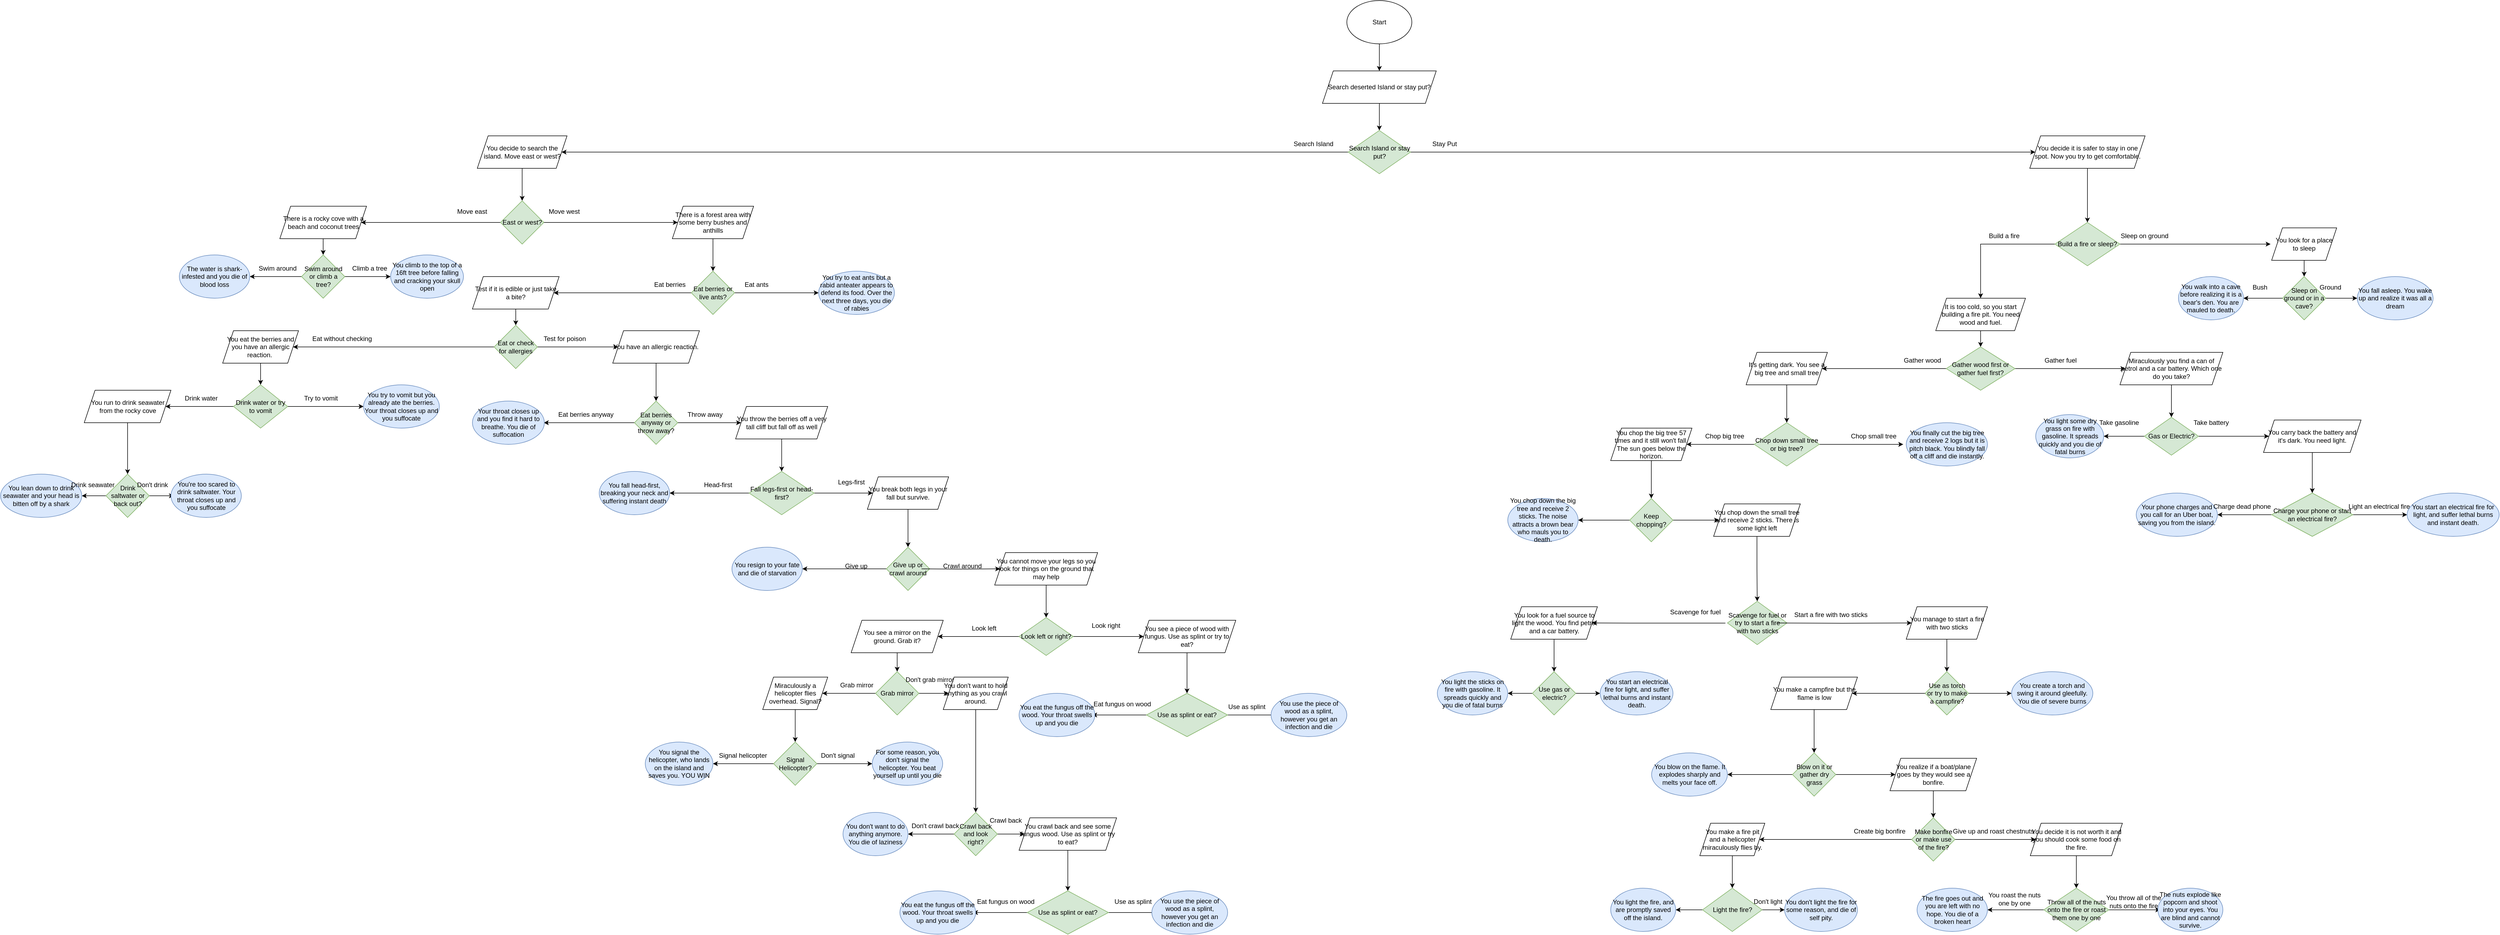 <mxfile version="21.1.8" type="device">
  <diagram id="XBptaHNUp6xFWXjbcIDQ" name="Page-1">
    <mxGraphModel dx="2596" dy="1598" grid="1" gridSize="10" guides="1" tooltips="1" connect="1" arrows="1" fold="1" page="1" pageScale="1" pageWidth="850" pageHeight="1100" math="0" shadow="0">
      <root>
        <mxCell id="0" />
        <mxCell id="1" parent="0" />
        <mxCell id="8jH8_pliTZvW4bIovDeC-4" value="" style="edgeStyle=orthogonalEdgeStyle;rounded=0;orthogonalLoop=1;jettySize=auto;html=1;" parent="1" source="QoruymZTno_trSx14cLo-2" target="QoruymZTno_trSx14cLo-5" edge="1">
          <mxGeometry relative="1" as="geometry" />
        </mxCell>
        <mxCell id="QoruymZTno_trSx14cLo-2" value="Start" style="ellipse;whiteSpace=wrap;html=1;" parent="1" vertex="1">
          <mxGeometry x="785" y="-1060" width="120" height="80" as="geometry" />
        </mxCell>
        <mxCell id="QoruymZTno_trSx14cLo-19" value="" style="edgeStyle=orthogonalEdgeStyle;rounded=0;orthogonalLoop=1;jettySize=auto;html=1;" parent="1" source="QoruymZTno_trSx14cLo-5" target="QoruymZTno_trSx14cLo-17" edge="1">
          <mxGeometry relative="1" as="geometry" />
        </mxCell>
        <mxCell id="QoruymZTno_trSx14cLo-5" value="Search deserted Island or stay put?" style="shape=parallelogram;perimeter=parallelogramPerimeter;whiteSpace=wrap;html=1;fixedSize=1;" parent="1" vertex="1">
          <mxGeometry x="740" y="-930" width="210" height="60" as="geometry" />
        </mxCell>
        <mxCell id="8jH8_pliTZvW4bIovDeC-8" value="" style="edgeStyle=orthogonalEdgeStyle;rounded=0;orthogonalLoop=1;jettySize=auto;html=1;" parent="1" source="QoruymZTno_trSx14cLo-6" target="8jH8_pliTZvW4bIovDeC-7" edge="1">
          <mxGeometry relative="1" as="geometry" />
        </mxCell>
        <mxCell id="QoruymZTno_trSx14cLo-6" value="You decide to search the island. Move east or west?" style="shape=parallelogram;perimeter=parallelogramPerimeter;whiteSpace=wrap;html=1;fixedSize=1;" parent="1" vertex="1">
          <mxGeometry x="-820" y="-810" width="165.62" height="60" as="geometry" />
        </mxCell>
        <mxCell id="8jH8_pliTZvW4bIovDeC-15" value="" style="edgeStyle=orthogonalEdgeStyle;rounded=0;orthogonalLoop=1;jettySize=auto;html=1;" parent="1" source="QoruymZTno_trSx14cLo-9" target="8jH8_pliTZvW4bIovDeC-13" edge="1">
          <mxGeometry relative="1" as="geometry" />
        </mxCell>
        <mxCell id="QoruymZTno_trSx14cLo-9" value="You decide it is safer to stay in one spot. Now you try to get comfortable." style="shape=parallelogram;perimeter=parallelogramPerimeter;whiteSpace=wrap;html=1;fixedSize=1;" parent="1" vertex="1">
          <mxGeometry x="2045.59" y="-810" width="212.81" height="60" as="geometry" />
        </mxCell>
        <mxCell id="8jH8_pliTZvW4bIovDeC-3" value="" style="edgeStyle=orthogonalEdgeStyle;rounded=0;orthogonalLoop=1;jettySize=auto;html=1;" parent="1" source="QoruymZTno_trSx14cLo-17" target="QoruymZTno_trSx14cLo-6" edge="1">
          <mxGeometry relative="1" as="geometry" />
        </mxCell>
        <mxCell id="8jH8_pliTZvW4bIovDeC-11" value="" style="edgeStyle=orthogonalEdgeStyle;rounded=0;orthogonalLoop=1;jettySize=auto;html=1;" parent="1" source="QoruymZTno_trSx14cLo-17" target="QoruymZTno_trSx14cLo-9" edge="1">
          <mxGeometry relative="1" as="geometry" />
        </mxCell>
        <mxCell id="QoruymZTno_trSx14cLo-17" value="Search Island or stay put?" style="rhombus;whiteSpace=wrap;html=1;fillColor=#d5e8d4;strokeColor=#82b366;" parent="1" vertex="1">
          <mxGeometry x="787.5" y="-820" width="115" height="80" as="geometry" />
        </mxCell>
        <mxCell id="8jH8_pliTZvW4bIovDeC-5" value="Search Island" style="text;html=1;align=center;verticalAlign=middle;resizable=0;points=[];autosize=1;strokeColor=none;fillColor=none;" parent="1" vertex="1">
          <mxGeometry x="673.24" y="-810" width="100" height="30" as="geometry" />
        </mxCell>
        <mxCell id="eR0dO_5wLCq7IYi2tpXj-3" value="" style="edgeStyle=orthogonalEdgeStyle;rounded=0;orthogonalLoop=1;jettySize=auto;html=1;" parent="1" source="8jH8_pliTZvW4bIovDeC-7" target="eR0dO_5wLCq7IYi2tpXj-2" edge="1">
          <mxGeometry relative="1" as="geometry" />
        </mxCell>
        <mxCell id="eR0dO_5wLCq7IYi2tpXj-5" value="" style="edgeStyle=orthogonalEdgeStyle;rounded=0;orthogonalLoop=1;jettySize=auto;html=1;" parent="1" source="8jH8_pliTZvW4bIovDeC-7" target="eR0dO_5wLCq7IYi2tpXj-4" edge="1">
          <mxGeometry relative="1" as="geometry" />
        </mxCell>
        <mxCell id="8jH8_pliTZvW4bIovDeC-7" value="East or west?" style="rhombus;whiteSpace=wrap;html=1;fillColor=#d5e8d4;strokeColor=#82b366;" parent="1" vertex="1">
          <mxGeometry x="-777.19" y="-690" width="80" height="80" as="geometry" />
        </mxCell>
        <mxCell id="8jH8_pliTZvW4bIovDeC-12" value="Stay Put" style="text;html=1;align=center;verticalAlign=middle;resizable=0;points=[];autosize=1;strokeColor=none;fillColor=none;" parent="1" vertex="1">
          <mxGeometry x="930" y="-810" width="70" height="30" as="geometry" />
        </mxCell>
        <mxCell id="8jH8_pliTZvW4bIovDeC-16" value="" style="edgeStyle=orthogonalEdgeStyle;rounded=0;orthogonalLoop=1;jettySize=auto;html=1;" parent="1" source="8jH8_pliTZvW4bIovDeC-13" edge="1">
          <mxGeometry relative="1" as="geometry">
            <mxPoint x="2490" y="-610" as="targetPoint" />
          </mxGeometry>
        </mxCell>
        <mxCell id="8jH8_pliTZvW4bIovDeC-25" value="" style="edgeStyle=orthogonalEdgeStyle;rounded=0;orthogonalLoop=1;jettySize=auto;html=1;" parent="1" source="8jH8_pliTZvW4bIovDeC-13" target="8jH8_pliTZvW4bIovDeC-24" edge="1">
          <mxGeometry relative="1" as="geometry" />
        </mxCell>
        <mxCell id="8jH8_pliTZvW4bIovDeC-13" value="Build a fire or sleep?" style="rhombus;whiteSpace=wrap;html=1;fillColor=#d5e8d4;strokeColor=#82b366;" parent="1" vertex="1">
          <mxGeometry x="2092" y="-650" width="120" height="80" as="geometry" />
        </mxCell>
        <mxCell id="8jH8_pliTZvW4bIovDeC-21" value="Sleep on&amp;nbsp;ground" style="text;html=1;align=center;verticalAlign=middle;resizable=0;points=[];autosize=1;strokeColor=none;fillColor=none;" parent="1" vertex="1">
          <mxGeometry x="2202" y="-640" width="110" height="30" as="geometry" />
        </mxCell>
        <mxCell id="8jH8_pliTZvW4bIovDeC-22" value="Build a fire" style="text;html=1;align=center;verticalAlign=middle;resizable=0;points=[];autosize=1;strokeColor=none;fillColor=none;" parent="1" vertex="1">
          <mxGeometry x="1957.62" y="-640" width="80" height="30" as="geometry" />
        </mxCell>
        <mxCell id="8jH8_pliTZvW4bIovDeC-39" value="" style="edgeStyle=orthogonalEdgeStyle;rounded=0;orthogonalLoop=1;jettySize=auto;html=1;" parent="1" source="8jH8_pliTZvW4bIovDeC-24" target="8jH8_pliTZvW4bIovDeC-38" edge="1">
          <mxGeometry relative="1" as="geometry" />
        </mxCell>
        <mxCell id="8jH8_pliTZvW4bIovDeC-24" value="It is too cold, so you start building a fire pit. You need wood and fuel." style="shape=parallelogram;perimeter=parallelogramPerimeter;whiteSpace=wrap;html=1;fixedSize=1;" parent="1" vertex="1">
          <mxGeometry x="1872" y="-510" width="165.62" height="60" as="geometry" />
        </mxCell>
        <mxCell id="8jH8_pliTZvW4bIovDeC-43" value="" style="edgeStyle=orthogonalEdgeStyle;rounded=0;orthogonalLoop=1;jettySize=auto;html=1;exitX=1;exitY=0.5;exitDx=0;exitDy=0;" parent="1" source="8jH8_pliTZvW4bIovDeC-37" target="8jH8_pliTZvW4bIovDeC-41" edge="1">
          <mxGeometry relative="1" as="geometry">
            <Array as="points">
              <mxPoint x="1597" y="-380" />
            </Array>
          </mxGeometry>
        </mxCell>
        <mxCell id="8jH8_pliTZvW4bIovDeC-37" value="It&#39;s getting dark. You see a big tree and small tree" style="shape=parallelogram;perimeter=parallelogramPerimeter;whiteSpace=wrap;html=1;fixedSize=1;" parent="1" vertex="1">
          <mxGeometry x="1522" y="-410" width="150" height="60" as="geometry" />
        </mxCell>
        <mxCell id="8jH8_pliTZvW4bIovDeC-40" value="" style="edgeStyle=orthogonalEdgeStyle;rounded=0;orthogonalLoop=1;jettySize=auto;html=1;" parent="1" source="8jH8_pliTZvW4bIovDeC-38" target="8jH8_pliTZvW4bIovDeC-37" edge="1">
          <mxGeometry relative="1" as="geometry" />
        </mxCell>
        <mxCell id="8jH8_pliTZvW4bIovDeC-59" value="" style="edgeStyle=orthogonalEdgeStyle;rounded=0;orthogonalLoop=1;jettySize=auto;html=1;" parent="1" source="8jH8_pliTZvW4bIovDeC-38" target="8jH8_pliTZvW4bIovDeC-58" edge="1">
          <mxGeometry relative="1" as="geometry" />
        </mxCell>
        <mxCell id="8jH8_pliTZvW4bIovDeC-38" value="Gather wood first or gather fuel first?" style="rhombus;whiteSpace=wrap;html=1;fillColor=#d5e8d4;strokeColor=#82b366;" parent="1" vertex="1">
          <mxGeometry x="1891.31" y="-420" width="127" height="80" as="geometry" />
        </mxCell>
        <mxCell id="8jH8_pliTZvW4bIovDeC-46" value="" style="edgeStyle=orthogonalEdgeStyle;rounded=0;orthogonalLoop=1;jettySize=auto;html=1;" parent="1" source="8jH8_pliTZvW4bIovDeC-41" edge="1">
          <mxGeometry relative="1" as="geometry">
            <mxPoint x="1812" y="-240" as="targetPoint" />
          </mxGeometry>
        </mxCell>
        <mxCell id="8jH8_pliTZvW4bIovDeC-47" value="" style="edgeStyle=orthogonalEdgeStyle;rounded=0;orthogonalLoop=1;jettySize=auto;html=1;" parent="1" source="8jH8_pliTZvW4bIovDeC-41" target="8jH8_pliTZvW4bIovDeC-45" edge="1">
          <mxGeometry relative="1" as="geometry" />
        </mxCell>
        <mxCell id="8jH8_pliTZvW4bIovDeC-41" value="Chop down small tree or big tree?" style="rhombus;whiteSpace=wrap;html=1;fillColor=#d5e8d4;strokeColor=#82b366;" parent="1" vertex="1">
          <mxGeometry x="1537" y="-280" width="120" height="80" as="geometry" />
        </mxCell>
        <mxCell id="8jH8_pliTZvW4bIovDeC-55" value="" style="edgeStyle=orthogonalEdgeStyle;rounded=0;orthogonalLoop=1;jettySize=auto;html=1;" parent="1" source="8jH8_pliTZvW4bIovDeC-45" target="8jH8_pliTZvW4bIovDeC-51" edge="1">
          <mxGeometry relative="1" as="geometry" />
        </mxCell>
        <mxCell id="8jH8_pliTZvW4bIovDeC-45" value="You chop the big tree 57 times and it still won&#39;t fall. The sun goes below the horizon." style="shape=parallelogram;perimeter=parallelogramPerimeter;whiteSpace=wrap;html=1;fixedSize=1;" parent="1" vertex="1">
          <mxGeometry x="1272" y="-270" width="150" height="60" as="geometry" />
        </mxCell>
        <mxCell id="8jH8_pliTZvW4bIovDeC-48" value="Gather wood" style="text;html=1;align=center;verticalAlign=middle;resizable=0;points=[];autosize=1;strokeColor=none;fillColor=none;" parent="1" vertex="1">
          <mxGeometry x="1802" y="-410" width="90" height="30" as="geometry" />
        </mxCell>
        <mxCell id="8jH8_pliTZvW4bIovDeC-49" value="Chop big tree" style="text;html=1;align=center;verticalAlign=middle;resizable=0;points=[];autosize=1;strokeColor=none;fillColor=none;" parent="1" vertex="1">
          <mxGeometry x="1432" y="-270" width="100" height="30" as="geometry" />
        </mxCell>
        <mxCell id="8jH8_pliTZvW4bIovDeC-50" value="Chop small tree" style="text;html=1;align=center;verticalAlign=middle;resizable=0;points=[];autosize=1;strokeColor=none;fillColor=none;" parent="1" vertex="1">
          <mxGeometry x="1702" y="-270" width="110" height="30" as="geometry" />
        </mxCell>
        <mxCell id="8jH8_pliTZvW4bIovDeC-56" value="" style="edgeStyle=orthogonalEdgeStyle;rounded=0;orthogonalLoop=1;jettySize=auto;html=1;" parent="1" source="8jH8_pliTZvW4bIovDeC-51" edge="1">
          <mxGeometry relative="1" as="geometry">
            <mxPoint x="1212" y="-100" as="targetPoint" />
          </mxGeometry>
        </mxCell>
        <mxCell id="8jH8_pliTZvW4bIovDeC-57" value="" style="edgeStyle=orthogonalEdgeStyle;rounded=0;orthogonalLoop=1;jettySize=auto;html=1;" parent="1" source="8jH8_pliTZvW4bIovDeC-51" target="8jH8_pliTZvW4bIovDeC-52" edge="1">
          <mxGeometry relative="1" as="geometry" />
        </mxCell>
        <mxCell id="8jH8_pliTZvW4bIovDeC-51" value="Keep chopping?" style="rhombus;whiteSpace=wrap;html=1;fillColor=#d5e8d4;strokeColor=#82b366;" parent="1" vertex="1">
          <mxGeometry x="1307" y="-140" width="80" height="80" as="geometry" />
        </mxCell>
        <mxCell id="8jH8_pliTZvW4bIovDeC-74" value="" style="edgeStyle=orthogonalEdgeStyle;rounded=0;orthogonalLoop=1;jettySize=auto;html=1;" parent="1" source="8jH8_pliTZvW4bIovDeC-52" target="8jH8_pliTZvW4bIovDeC-73" edge="1">
          <mxGeometry relative="1" as="geometry" />
        </mxCell>
        <mxCell id="8jH8_pliTZvW4bIovDeC-52" value="You chop down the small tree and receive 2 sticks. There is some light left" style="shape=parallelogram;perimeter=parallelogramPerimeter;whiteSpace=wrap;html=1;fixedSize=1;" parent="1" vertex="1">
          <mxGeometry x="1462" y="-130" width="160" height="60" as="geometry" />
        </mxCell>
        <mxCell id="8jH8_pliTZvW4bIovDeC-64" value="" style="edgeStyle=orthogonalEdgeStyle;rounded=0;orthogonalLoop=1;jettySize=auto;html=1;" parent="1" source="8jH8_pliTZvW4bIovDeC-58" target="8jH8_pliTZvW4bIovDeC-60" edge="1">
          <mxGeometry relative="1" as="geometry" />
        </mxCell>
        <mxCell id="8jH8_pliTZvW4bIovDeC-58" value="Miraculously you find a can of petrol and a car battery. Which one do you take?" style="shape=parallelogram;perimeter=parallelogramPerimeter;whiteSpace=wrap;html=1;fixedSize=1;" parent="1" vertex="1">
          <mxGeometry x="2212" y="-410" width="190" height="60" as="geometry" />
        </mxCell>
        <mxCell id="8jH8_pliTZvW4bIovDeC-66" value="" style="edgeStyle=orthogonalEdgeStyle;rounded=0;orthogonalLoop=1;jettySize=auto;html=1;" parent="1" source="8jH8_pliTZvW4bIovDeC-60" target="8jH8_pliTZvW4bIovDeC-65" edge="1">
          <mxGeometry relative="1" as="geometry" />
        </mxCell>
        <mxCell id="zpK2-PGiD_Ye-ELu1hZJ-15" value="" style="edgeStyle=orthogonalEdgeStyle;rounded=0;orthogonalLoop=1;jettySize=auto;html=1;" parent="1" source="8jH8_pliTZvW4bIovDeC-60" target="zpK2-PGiD_Ye-ELu1hZJ-14" edge="1">
          <mxGeometry relative="1" as="geometry" />
        </mxCell>
        <mxCell id="8jH8_pliTZvW4bIovDeC-60" value="Gas or Electric?" style="rhombus;whiteSpace=wrap;html=1;fillColor=#d5e8d4;strokeColor=#82b366;" parent="1" vertex="1">
          <mxGeometry x="2257" y="-290" width="100" height="70" as="geometry" />
        </mxCell>
        <mxCell id="8jH8_pliTZvW4bIovDeC-61" value="Gather fuel" style="text;html=1;align=center;verticalAlign=middle;resizable=0;points=[];autosize=1;strokeColor=none;fillColor=none;" parent="1" vertex="1">
          <mxGeometry x="2062" y="-410" width="80" height="30" as="geometry" />
        </mxCell>
        <mxCell id="8jH8_pliTZvW4bIovDeC-70" value="" style="edgeStyle=orthogonalEdgeStyle;rounded=0;orthogonalLoop=1;jettySize=auto;html=1;" parent="1" source="8jH8_pliTZvW4bIovDeC-65" target="8jH8_pliTZvW4bIovDeC-67" edge="1">
          <mxGeometry relative="1" as="geometry" />
        </mxCell>
        <mxCell id="8jH8_pliTZvW4bIovDeC-65" value="You carry back the battery and it&#39;s dark. You need light." style="shape=parallelogram;perimeter=parallelogramPerimeter;whiteSpace=wrap;html=1;fixedSize=1;" parent="1" vertex="1">
          <mxGeometry x="2477" y="-285" width="180" height="60" as="geometry" />
        </mxCell>
        <mxCell id="eR0dO_5wLCq7IYi2tpXj-52" value="" style="edgeStyle=orthogonalEdgeStyle;rounded=0;orthogonalLoop=1;jettySize=auto;html=1;" parent="1" source="8jH8_pliTZvW4bIovDeC-67" target="eR0dO_5wLCq7IYi2tpXj-51" edge="1">
          <mxGeometry relative="1" as="geometry" />
        </mxCell>
        <mxCell id="eR0dO_5wLCq7IYi2tpXj-53" value="" style="edgeStyle=orthogonalEdgeStyle;rounded=0;orthogonalLoop=1;jettySize=auto;html=1;" parent="1" source="8jH8_pliTZvW4bIovDeC-67" target="eR0dO_5wLCq7IYi2tpXj-50" edge="1">
          <mxGeometry relative="1" as="geometry" />
        </mxCell>
        <mxCell id="8jH8_pliTZvW4bIovDeC-67" value="Charge your phone or start an electrical fire?" style="rhombus;whiteSpace=wrap;html=1;fillColor=#d5e8d4;strokeColor=#82b366;" parent="1" vertex="1">
          <mxGeometry x="2492" y="-150" width="150" height="80" as="geometry" />
        </mxCell>
        <mxCell id="8jH8_pliTZvW4bIovDeC-73" value="Scavenge for fuel or try to start a fire with two sticks" style="rhombus;whiteSpace=wrap;html=1;fillColor=#d5e8d4;strokeColor=#82b366;" parent="1" vertex="1">
          <mxGeometry x="1487.5" y="50" width="110" height="80" as="geometry" />
        </mxCell>
        <mxCell id="zpK2-PGiD_Ye-ELu1hZJ-11" value="" style="edgeStyle=orthogonalEdgeStyle;rounded=0;orthogonalLoop=1;jettySize=auto;html=1;" parent="1" source="eR0dO_5wLCq7IYi2tpXj-2" target="zpK2-PGiD_Ye-ELu1hZJ-8" edge="1">
          <mxGeometry relative="1" as="geometry" />
        </mxCell>
        <mxCell id="eR0dO_5wLCq7IYi2tpXj-2" value="There is a rocky cove with a beach and coconut trees" style="shape=parallelogram;perimeter=parallelogramPerimeter;whiteSpace=wrap;html=1;fixedSize=1;" parent="1" vertex="1">
          <mxGeometry x="-1184.5" y="-680" width="160" height="60" as="geometry" />
        </mxCell>
        <mxCell id="eR0dO_5wLCq7IYi2tpXj-8" value="" style="edgeStyle=orthogonalEdgeStyle;rounded=0;orthogonalLoop=1;jettySize=auto;html=1;" parent="1" source="eR0dO_5wLCq7IYi2tpXj-4" target="eR0dO_5wLCq7IYi2tpXj-6" edge="1">
          <mxGeometry relative="1" as="geometry" />
        </mxCell>
        <mxCell id="eR0dO_5wLCq7IYi2tpXj-4" value="There is a forest area with some berry bushes and anthills" style="shape=parallelogram;perimeter=parallelogramPerimeter;whiteSpace=wrap;html=1;fixedSize=1;" parent="1" vertex="1">
          <mxGeometry x="-460" y="-680" width="150" height="60" as="geometry" />
        </mxCell>
        <mxCell id="eR0dO_5wLCq7IYi2tpXj-14" value="" style="edgeStyle=orthogonalEdgeStyle;rounded=0;orthogonalLoop=1;jettySize=auto;html=1;" parent="1" source="eR0dO_5wLCq7IYi2tpXj-6" target="eR0dO_5wLCq7IYi2tpXj-11" edge="1">
          <mxGeometry relative="1" as="geometry" />
        </mxCell>
        <mxCell id="eR0dO_5wLCq7IYi2tpXj-23" value="" style="edgeStyle=orthogonalEdgeStyle;rounded=0;orthogonalLoop=1;jettySize=auto;html=1;" parent="1" source="eR0dO_5wLCq7IYi2tpXj-6" edge="1">
          <mxGeometry relative="1" as="geometry">
            <mxPoint x="-190" y="-520" as="targetPoint" />
          </mxGeometry>
        </mxCell>
        <mxCell id="eR0dO_5wLCq7IYi2tpXj-6" value="Eat berries or live ants?" style="rhombus;whiteSpace=wrap;html=1;fillColor=#d5e8d4;strokeColor=#82b366;" parent="1" vertex="1">
          <mxGeometry x="-425" y="-560" width="80" height="80" as="geometry" />
        </mxCell>
        <mxCell id="eR0dO_5wLCq7IYi2tpXj-17" value="" style="edgeStyle=orthogonalEdgeStyle;rounded=0;orthogonalLoop=1;jettySize=auto;html=1;" parent="1" source="eR0dO_5wLCq7IYi2tpXj-11" target="eR0dO_5wLCq7IYi2tpXj-15" edge="1">
          <mxGeometry relative="1" as="geometry" />
        </mxCell>
        <mxCell id="eR0dO_5wLCq7IYi2tpXj-11" value="Test if it is edible or just take a bite?" style="shape=parallelogram;perimeter=parallelogramPerimeter;whiteSpace=wrap;html=1;fixedSize=1;" parent="1" vertex="1">
          <mxGeometry x="-829" y="-550" width="160" height="60" as="geometry" />
        </mxCell>
        <mxCell id="eR0dO_5wLCq7IYi2tpXj-12" value="Move west" style="text;html=1;align=center;verticalAlign=middle;resizable=0;points=[];autosize=1;strokeColor=none;fillColor=none;" parent="1" vertex="1">
          <mxGeometry x="-700" y="-685" width="80" height="30" as="geometry" />
        </mxCell>
        <mxCell id="eR0dO_5wLCq7IYi2tpXj-13" value="Move east" style="text;html=1;align=center;verticalAlign=middle;resizable=0;points=[];autosize=1;strokeColor=none;fillColor=none;" parent="1" vertex="1">
          <mxGeometry x="-870" y="-685" width="80" height="30" as="geometry" />
        </mxCell>
        <mxCell id="eR0dO_5wLCq7IYi2tpXj-20" value="" style="edgeStyle=orthogonalEdgeStyle;rounded=0;orthogonalLoop=1;jettySize=auto;html=1;" parent="1" source="eR0dO_5wLCq7IYi2tpXj-15" target="eR0dO_5wLCq7IYi2tpXj-18" edge="1">
          <mxGeometry relative="1" as="geometry" />
        </mxCell>
        <mxCell id="eR0dO_5wLCq7IYi2tpXj-21" value="" style="edgeStyle=orthogonalEdgeStyle;rounded=0;orthogonalLoop=1;jettySize=auto;html=1;entryX=1;entryY=0.5;entryDx=0;entryDy=0;" parent="1" source="eR0dO_5wLCq7IYi2tpXj-15" target="7n9XsmgkcL3LPUVpxS1G-23" edge="1">
          <mxGeometry relative="1" as="geometry">
            <mxPoint x="-909.0" y="-420" as="targetPoint" />
          </mxGeometry>
        </mxCell>
        <mxCell id="eR0dO_5wLCq7IYi2tpXj-15" value="Eat or check for allergies" style="rhombus;whiteSpace=wrap;html=1;fillColor=#d5e8d4;strokeColor=#82b366;" parent="1" vertex="1">
          <mxGeometry x="-789" y="-460" width="80" height="80" as="geometry" />
        </mxCell>
        <mxCell id="7n9XsmgkcL3LPUVpxS1G-103" value="" style="edgeStyle=orthogonalEdgeStyle;rounded=0;orthogonalLoop=1;jettySize=auto;html=1;" parent="1" source="eR0dO_5wLCq7IYi2tpXj-18" target="eR0dO_5wLCq7IYi2tpXj-45" edge="1">
          <mxGeometry relative="1" as="geometry" />
        </mxCell>
        <mxCell id="eR0dO_5wLCq7IYi2tpXj-18" value="You have an allergic reaction." style="shape=parallelogram;perimeter=parallelogramPerimeter;whiteSpace=wrap;html=1;fixedSize=1;" parent="1" vertex="1">
          <mxGeometry x="-570" y="-450" width="160" height="60" as="geometry" />
        </mxCell>
        <mxCell id="eR0dO_5wLCq7IYi2tpXj-26" value="Eat ants" style="text;html=1;align=center;verticalAlign=middle;resizable=0;points=[];autosize=1;strokeColor=none;fillColor=none;" parent="1" vertex="1">
          <mxGeometry x="-340" y="-550" width="70" height="30" as="geometry" />
        </mxCell>
        <mxCell id="eR0dO_5wLCq7IYi2tpXj-27" value="Eat berries" style="text;html=1;align=center;verticalAlign=middle;resizable=0;points=[];autosize=1;strokeColor=none;fillColor=none;" parent="1" vertex="1">
          <mxGeometry x="-505" y="-550" width="80" height="30" as="geometry" />
        </mxCell>
        <mxCell id="eR0dO_5wLCq7IYi2tpXj-28" value="Test for poison" style="text;html=1;align=center;verticalAlign=middle;resizable=0;points=[];autosize=1;strokeColor=none;fillColor=none;" parent="1" vertex="1">
          <mxGeometry x="-709" y="-450" width="100" height="30" as="geometry" />
        </mxCell>
        <mxCell id="eR0dO_5wLCq7IYi2tpXj-29" value="Eat without checking" style="text;html=1;align=center;verticalAlign=middle;resizable=0;points=[];autosize=1;strokeColor=none;fillColor=none;" parent="1" vertex="1">
          <mxGeometry x="-1140" y="-450" width="140" height="30" as="geometry" />
        </mxCell>
        <mxCell id="eR0dO_5wLCq7IYi2tpXj-49" value="" style="edgeStyle=orthogonalEdgeStyle;rounded=0;orthogonalLoop=1;jettySize=auto;html=1;" parent="1" source="eR0dO_5wLCq7IYi2tpXj-45" edge="1">
          <mxGeometry relative="1" as="geometry">
            <mxPoint x="-697.19" y="-280" as="targetPoint" />
          </mxGeometry>
        </mxCell>
        <mxCell id="eR0dO_5wLCq7IYi2tpXj-54" value="" style="edgeStyle=orthogonalEdgeStyle;rounded=0;orthogonalLoop=1;jettySize=auto;html=1;" parent="1" source="eR0dO_5wLCq7IYi2tpXj-45" target="eR0dO_5wLCq7IYi2tpXj-47" edge="1">
          <mxGeometry relative="1" as="geometry" />
        </mxCell>
        <mxCell id="eR0dO_5wLCq7IYi2tpXj-45" value="Eat berries anyway or throw away?" style="rhombus;whiteSpace=wrap;html=1;fillColor=#d5e8d4;strokeColor=#82b366;" parent="1" vertex="1">
          <mxGeometry x="-530" y="-320" width="80" height="80" as="geometry" />
        </mxCell>
        <mxCell id="7n9XsmgkcL3LPUVpxS1G-104" value="" style="edgeStyle=orthogonalEdgeStyle;rounded=0;orthogonalLoop=1;jettySize=auto;html=1;" parent="1" source="eR0dO_5wLCq7IYi2tpXj-47" target="eR0dO_5wLCq7IYi2tpXj-60" edge="1">
          <mxGeometry relative="1" as="geometry" />
        </mxCell>
        <mxCell id="eR0dO_5wLCq7IYi2tpXj-47" value="You throw the berries off a very tall cliff but fall off as well" style="shape=parallelogram;perimeter=parallelogramPerimeter;whiteSpace=wrap;html=1;fixedSize=1;" parent="1" vertex="1">
          <mxGeometry x="-343.19" y="-310" width="170" height="60" as="geometry" />
        </mxCell>
        <mxCell id="eR0dO_5wLCq7IYi2tpXj-50" value="You start an electrical fire for light, and suffer lethal burns and instant death." style="ellipse;whiteSpace=wrap;html=1;fillColor=#dae8fc;strokeColor=#6c8ebf;" parent="1" vertex="1">
          <mxGeometry x="2742" y="-150" width="170" height="80" as="geometry" />
        </mxCell>
        <mxCell id="eR0dO_5wLCq7IYi2tpXj-51" value="Your phone charges and you call for an Uber boat, saving you from the island." style="ellipse;whiteSpace=wrap;html=1;fillColor=#dae8fc;strokeColor=#6c8ebf;" parent="1" vertex="1">
          <mxGeometry x="2242" y="-150" width="150" height="80" as="geometry" />
        </mxCell>
        <mxCell id="eR0dO_5wLCq7IYi2tpXj-76" value="" style="edgeStyle=orthogonalEdgeStyle;rounded=0;orthogonalLoop=1;jettySize=auto;html=1;" parent="1" source="eR0dO_5wLCq7IYi2tpXj-60" target="eR0dO_5wLCq7IYi2tpXj-75" edge="1">
          <mxGeometry relative="1" as="geometry" />
        </mxCell>
        <mxCell id="7n9XsmgkcL3LPUVpxS1G-106" value="" style="edgeStyle=orthogonalEdgeStyle;rounded=0;orthogonalLoop=1;jettySize=auto;html=1;" parent="1" source="eR0dO_5wLCq7IYi2tpXj-60" target="eR0dO_5wLCq7IYi2tpXj-66" edge="1">
          <mxGeometry relative="1" as="geometry" />
        </mxCell>
        <mxCell id="eR0dO_5wLCq7IYi2tpXj-60" value="Fall legs-first or head-first?" style="rhombus;whiteSpace=wrap;html=1;fillColor=#d5e8d4;strokeColor=#82b366;" parent="1" vertex="1">
          <mxGeometry x="-318.19" y="-190" width="120" height="80" as="geometry" />
        </mxCell>
        <mxCell id="7n9XsmgkcL3LPUVpxS1G-108" value="" style="edgeStyle=orthogonalEdgeStyle;rounded=0;orthogonalLoop=1;jettySize=auto;html=1;" parent="1" source="eR0dO_5wLCq7IYi2tpXj-66" target="7n9XsmgkcL3LPUVpxS1G-1" edge="1">
          <mxGeometry relative="1" as="geometry" />
        </mxCell>
        <mxCell id="eR0dO_5wLCq7IYi2tpXj-66" value="You break both legs in your fall but survive." style="shape=parallelogram;perimeter=parallelogramPerimeter;whiteSpace=wrap;html=1;fixedSize=1;" parent="1" vertex="1">
          <mxGeometry x="-100" y="-180" width="150" height="60" as="geometry" />
        </mxCell>
        <mxCell id="eR0dO_5wLCq7IYi2tpXj-68" value="Throw away" style="text;html=1;align=center;verticalAlign=middle;resizable=0;points=[];autosize=1;strokeColor=none;fillColor=none;" parent="1" vertex="1">
          <mxGeometry x="-445.0" y="-310" width="90" height="30" as="geometry" />
        </mxCell>
        <mxCell id="eR0dO_5wLCq7IYi2tpXj-73" value="Head-first" style="text;html=1;align=center;verticalAlign=middle;resizable=0;points=[];autosize=1;strokeColor=none;fillColor=none;" parent="1" vertex="1">
          <mxGeometry x="-416" y="-180" width="80" height="30" as="geometry" />
        </mxCell>
        <mxCell id="eR0dO_5wLCq7IYi2tpXj-75" value="You fall head-first, breaking your neck and suffering instant death" style="ellipse;whiteSpace=wrap;html=1;fillColor=#dae8fc;strokeColor=#6c8ebf;" parent="1" vertex="1">
          <mxGeometry x="-595" y="-190" width="130" height="80" as="geometry" />
        </mxCell>
        <mxCell id="7n9XsmgkcL3LPUVpxS1G-110" value="" style="edgeStyle=orthogonalEdgeStyle;rounded=0;orthogonalLoop=1;jettySize=auto;html=1;" parent="1" source="7n9XsmgkcL3LPUVpxS1G-1" edge="1">
          <mxGeometry relative="1" as="geometry">
            <mxPoint x="-220" y="-10" as="targetPoint" />
          </mxGeometry>
        </mxCell>
        <mxCell id="7n9XsmgkcL3LPUVpxS1G-1" value="Give up or crawl around" style="rhombus;whiteSpace=wrap;html=1;fillColor=#d5e8d4;strokeColor=#82b366;" parent="1" vertex="1">
          <mxGeometry x="-65" y="-50" width="80" height="80" as="geometry" />
        </mxCell>
        <mxCell id="7n9XsmgkcL3LPUVpxS1G-18" value="" style="edgeStyle=orthogonalEdgeStyle;rounded=0;orthogonalLoop=1;jettySize=auto;html=1;" parent="1" target="7n9XsmgkcL3LPUVpxS1G-36" edge="1">
          <mxGeometry relative="1" as="geometry">
            <mxPoint x="-5.116e-13" y="-10" as="sourcePoint" />
          </mxGeometry>
        </mxCell>
        <mxCell id="KOsrSoKm476WnTX5IUVm-13" value="" style="edgeStyle=orthogonalEdgeStyle;rounded=0;orthogonalLoop=1;jettySize=auto;html=1;" parent="1" source="7n9XsmgkcL3LPUVpxS1G-22" edge="1">
          <mxGeometry relative="1" as="geometry">
            <mxPoint x="-1030" y="-310" as="targetPoint" />
          </mxGeometry>
        </mxCell>
        <mxCell id="KOsrSoKm476WnTX5IUVm-14" value="" style="edgeStyle=orthogonalEdgeStyle;rounded=0;orthogonalLoop=1;jettySize=auto;html=1;" parent="1" source="7n9XsmgkcL3LPUVpxS1G-22" target="7n9XsmgkcL3LPUVpxS1G-33" edge="1">
          <mxGeometry relative="1" as="geometry" />
        </mxCell>
        <mxCell id="7n9XsmgkcL3LPUVpxS1G-22" value="Drink water or try to vomit" style="rhombus;whiteSpace=wrap;html=1;fillColor=#d5e8d4;strokeColor=#82b366;" parent="1" vertex="1">
          <mxGeometry x="-1270" y="-350" width="100" height="80" as="geometry" />
        </mxCell>
        <mxCell id="KOsrSoKm476WnTX5IUVm-12" value="" style="edgeStyle=orthogonalEdgeStyle;rounded=0;orthogonalLoop=1;jettySize=auto;html=1;" parent="1" source="7n9XsmgkcL3LPUVpxS1G-23" target="7n9XsmgkcL3LPUVpxS1G-22" edge="1">
          <mxGeometry relative="1" as="geometry" />
        </mxCell>
        <mxCell id="7n9XsmgkcL3LPUVpxS1G-23" value="You eat the berries and you have an allergic reaction.&amp;nbsp;" style="shape=parallelogram;perimeter=parallelogramPerimeter;whiteSpace=wrap;html=1;fixedSize=1;" parent="1" vertex="1">
          <mxGeometry x="-1290" y="-450" width="140" height="60" as="geometry" />
        </mxCell>
        <mxCell id="7n9XsmgkcL3LPUVpxS1G-26" value="Give up" style="text;html=1;align=center;verticalAlign=middle;resizable=0;points=[];autosize=1;strokeColor=none;fillColor=none;" parent="1" vertex="1">
          <mxGeometry x="-151" y="-30" width="60" height="30" as="geometry" />
        </mxCell>
        <mxCell id="zpK2-PGiD_Ye-ELu1hZJ-52" value="" style="edgeStyle=orthogonalEdgeStyle;rounded=0;orthogonalLoop=1;jettySize=auto;html=1;" parent="1" source="7n9XsmgkcL3LPUVpxS1G-31" edge="1">
          <mxGeometry relative="1" as="geometry">
            <mxPoint x="-1380" y="-145" as="targetPoint" />
          </mxGeometry>
        </mxCell>
        <mxCell id="zpK2-PGiD_Ye-ELu1hZJ-54" value="" style="edgeStyle=orthogonalEdgeStyle;rounded=0;orthogonalLoop=1;jettySize=auto;html=1;" parent="1" source="7n9XsmgkcL3LPUVpxS1G-31" edge="1">
          <mxGeometry relative="1" as="geometry">
            <mxPoint x="-1550.016" y="-144.952" as="targetPoint" />
          </mxGeometry>
        </mxCell>
        <mxCell id="7n9XsmgkcL3LPUVpxS1G-31" value="Drink saltwater or back out?" style="rhombus;whiteSpace=wrap;html=1;fillColor=#d5e8d4;strokeColor=#82b366;" parent="1" vertex="1">
          <mxGeometry x="-1505.5" y="-185" width="80" height="80" as="geometry" />
        </mxCell>
        <mxCell id="zpK2-PGiD_Ye-ELu1hZJ-58" value="" style="edgeStyle=orthogonalEdgeStyle;rounded=0;orthogonalLoop=1;jettySize=auto;html=1;" parent="1" source="7n9XsmgkcL3LPUVpxS1G-33" target="7n9XsmgkcL3LPUVpxS1G-31" edge="1">
          <mxGeometry relative="1" as="geometry" />
        </mxCell>
        <mxCell id="7n9XsmgkcL3LPUVpxS1G-33" value="You run to drink seawater from the rocky cove" style="shape=parallelogram;perimeter=parallelogramPerimeter;whiteSpace=wrap;html=1;fixedSize=1;" parent="1" vertex="1">
          <mxGeometry x="-1545.5" y="-340" width="160" height="60" as="geometry" />
        </mxCell>
        <mxCell id="7n9XsmgkcL3LPUVpxS1G-35" value="" style="edgeStyle=orthogonalEdgeStyle;rounded=0;orthogonalLoop=1;jettySize=auto;html=1;" parent="1" source="7n9XsmgkcL3LPUVpxS1G-36" target="7n9XsmgkcL3LPUVpxS1G-38" edge="1">
          <mxGeometry relative="1" as="geometry" />
        </mxCell>
        <mxCell id="7n9XsmgkcL3LPUVpxS1G-36" value="You cannot move your legs so you look for things on the ground that may help" style="shape=parallelogram;perimeter=parallelogramPerimeter;whiteSpace=wrap;html=1;fixedSize=1;" parent="1" vertex="1">
          <mxGeometry x="135" y="-40" width="190" height="60" as="geometry" />
        </mxCell>
        <mxCell id="7n9XsmgkcL3LPUVpxS1G-37" value="" style="edgeStyle=orthogonalEdgeStyle;rounded=0;orthogonalLoop=1;jettySize=auto;html=1;" parent="1" source="7n9XsmgkcL3LPUVpxS1G-38" target="7n9XsmgkcL3LPUVpxS1G-41" edge="1">
          <mxGeometry relative="1" as="geometry" />
        </mxCell>
        <mxCell id="zpK2-PGiD_Ye-ELu1hZJ-20" value="" style="edgeStyle=orthogonalEdgeStyle;rounded=0;orthogonalLoop=1;jettySize=auto;html=1;" parent="1" source="7n9XsmgkcL3LPUVpxS1G-38" target="zpK2-PGiD_Ye-ELu1hZJ-19" edge="1">
          <mxGeometry relative="1" as="geometry" />
        </mxCell>
        <mxCell id="7n9XsmgkcL3LPUVpxS1G-38" value="Look left or right?" style="rhombus;whiteSpace=wrap;html=1;fillColor=#d5e8d4;strokeColor=#82b366;" parent="1" vertex="1">
          <mxGeometry x="180" y="80" width="100" height="70" as="geometry" />
        </mxCell>
        <mxCell id="7n9XsmgkcL3LPUVpxS1G-39" value="Crawl around" style="text;html=1;align=center;verticalAlign=middle;resizable=0;points=[];autosize=1;strokeColor=none;fillColor=none;" parent="1" vertex="1">
          <mxGeometry x="30" y="-30" width="90" height="30" as="geometry" />
        </mxCell>
        <mxCell id="7n9XsmgkcL3LPUVpxS1G-40" value="" style="edgeStyle=orthogonalEdgeStyle;rounded=0;orthogonalLoop=1;jettySize=auto;html=1;" parent="1" source="7n9XsmgkcL3LPUVpxS1G-41" target="7n9XsmgkcL3LPUVpxS1G-44" edge="1">
          <mxGeometry relative="1" as="geometry" />
        </mxCell>
        <mxCell id="7n9XsmgkcL3LPUVpxS1G-41" value="You see a piece of wood with fungus. Use as splint or try to eat?" style="shape=parallelogram;perimeter=parallelogramPerimeter;whiteSpace=wrap;html=1;fixedSize=1;" parent="1" vertex="1">
          <mxGeometry x="400" y="85" width="180" height="60" as="geometry" />
        </mxCell>
        <mxCell id="7n9XsmgkcL3LPUVpxS1G-42" value="" style="edgeStyle=orthogonalEdgeStyle;rounded=0;orthogonalLoop=1;jettySize=auto;html=1;" parent="1" source="7n9XsmgkcL3LPUVpxS1G-44" edge="1">
          <mxGeometry relative="1" as="geometry">
            <mxPoint x="315" y="260" as="targetPoint" />
          </mxGeometry>
        </mxCell>
        <mxCell id="7n9XsmgkcL3LPUVpxS1G-43" value="" style="edgeStyle=orthogonalEdgeStyle;rounded=0;orthogonalLoop=1;jettySize=auto;html=1;" parent="1" source="7n9XsmgkcL3LPUVpxS1G-44" edge="1">
          <mxGeometry relative="1" as="geometry">
            <mxPoint x="665" y="260" as="targetPoint" />
          </mxGeometry>
        </mxCell>
        <mxCell id="7n9XsmgkcL3LPUVpxS1G-44" value="Use as splint or eat?" style="rhombus;whiteSpace=wrap;html=1;fillColor=#d5e8d4;strokeColor=#82b366;" parent="1" vertex="1">
          <mxGeometry x="415" y="220" width="150" height="80" as="geometry" />
        </mxCell>
        <mxCell id="7n9XsmgkcL3LPUVpxS1G-49" value="" style="edgeStyle=orthogonalEdgeStyle;rounded=0;orthogonalLoop=1;jettySize=auto;html=1;exitX=0.969;exitY=1.176;exitDx=0;exitDy=0;exitPerimeter=0;" parent="1" source="7n9XsmgkcL3LPUVpxS1G-63" target="7n9XsmgkcL3LPUVpxS1G-53" edge="1">
          <mxGeometry relative="1" as="geometry">
            <mxPoint x="1500.31" y="90.0" as="sourcePoint" />
          </mxGeometry>
        </mxCell>
        <mxCell id="7n9XsmgkcL3LPUVpxS1G-50" value="" style="edgeStyle=orthogonalEdgeStyle;rounded=0;orthogonalLoop=1;jettySize=auto;html=1;" parent="1" target="7n9XsmgkcL3LPUVpxS1G-55" edge="1">
          <mxGeometry relative="1" as="geometry">
            <mxPoint x="1580.31" y="90.0" as="sourcePoint" />
          </mxGeometry>
        </mxCell>
        <mxCell id="7n9XsmgkcL3LPUVpxS1G-52" value="" style="edgeStyle=orthogonalEdgeStyle;rounded=0;orthogonalLoop=1;jettySize=auto;html=1;" parent="1" source="7n9XsmgkcL3LPUVpxS1G-53" target="7n9XsmgkcL3LPUVpxS1G-59" edge="1">
          <mxGeometry relative="1" as="geometry" />
        </mxCell>
        <mxCell id="7n9XsmgkcL3LPUVpxS1G-53" value="You look for a fuel source to light the wood. You find petrol and a car battery." style="shape=parallelogram;perimeter=parallelogramPerimeter;whiteSpace=wrap;html=1;fixedSize=1;" parent="1" vertex="1">
          <mxGeometry x="1087.5" y="60" width="160" height="60" as="geometry" />
        </mxCell>
        <mxCell id="7n9XsmgkcL3LPUVpxS1G-54" value="" style="edgeStyle=orthogonalEdgeStyle;rounded=0;orthogonalLoop=1;jettySize=auto;html=1;" parent="1" source="7n9XsmgkcL3LPUVpxS1G-55" target="7n9XsmgkcL3LPUVpxS1G-58" edge="1">
          <mxGeometry relative="1" as="geometry" />
        </mxCell>
        <mxCell id="7n9XsmgkcL3LPUVpxS1G-55" value="You manage to start a fire with two sticks" style="shape=parallelogram;perimeter=parallelogramPerimeter;whiteSpace=wrap;html=1;fixedSize=1;" parent="1" vertex="1">
          <mxGeometry x="1817.5" y="60" width="150" height="60" as="geometry" />
        </mxCell>
        <mxCell id="7n9XsmgkcL3LPUVpxS1G-56" value="" style="edgeStyle=orthogonalEdgeStyle;rounded=0;orthogonalLoop=1;jettySize=auto;html=1;" parent="1" source="7n9XsmgkcL3LPUVpxS1G-58" target="7n9XsmgkcL3LPUVpxS1G-61" edge="1">
          <mxGeometry relative="1" as="geometry" />
        </mxCell>
        <mxCell id="KOsrSoKm476WnTX5IUVm-16" value="" style="edgeStyle=orthogonalEdgeStyle;rounded=0;orthogonalLoop=1;jettySize=auto;html=1;" parent="1" source="7n9XsmgkcL3LPUVpxS1G-58" target="KOsrSoKm476WnTX5IUVm-15" edge="1">
          <mxGeometry relative="1" as="geometry" />
        </mxCell>
        <mxCell id="7n9XsmgkcL3LPUVpxS1G-58" value="Use as torch or try to make a campfire?" style="rhombus;whiteSpace=wrap;html=1;fillColor=#d5e8d4;strokeColor=#82b366;" parent="1" vertex="1">
          <mxGeometry x="1852.5" y="180" width="80" height="80" as="geometry" />
        </mxCell>
        <mxCell id="zpK2-PGiD_Ye-ELu1hZJ-2" value="" style="edgeStyle=orthogonalEdgeStyle;rounded=0;orthogonalLoop=1;jettySize=auto;html=1;" parent="1" source="7n9XsmgkcL3LPUVpxS1G-59" target="zpK2-PGiD_Ye-ELu1hZJ-1" edge="1">
          <mxGeometry relative="1" as="geometry" />
        </mxCell>
        <mxCell id="zpK2-PGiD_Ye-ELu1hZJ-4" value="" style="edgeStyle=orthogonalEdgeStyle;rounded=0;orthogonalLoop=1;jettySize=auto;html=1;" parent="1" source="7n9XsmgkcL3LPUVpxS1G-59" target="zpK2-PGiD_Ye-ELu1hZJ-3" edge="1">
          <mxGeometry relative="1" as="geometry" />
        </mxCell>
        <mxCell id="7n9XsmgkcL3LPUVpxS1G-59" value="Use gas or electric?" style="rhombus;whiteSpace=wrap;html=1;fillColor=#d5e8d4;strokeColor=#82b366;" parent="1" vertex="1">
          <mxGeometry x="1127.5" y="180" width="80" height="80" as="geometry" />
        </mxCell>
        <mxCell id="7n9XsmgkcL3LPUVpxS1G-60" value="" style="edgeStyle=orthogonalEdgeStyle;rounded=0;orthogonalLoop=1;jettySize=auto;html=1;" parent="1" source="7n9XsmgkcL3LPUVpxS1G-61" target="7n9XsmgkcL3LPUVpxS1G-66" edge="1">
          <mxGeometry relative="1" as="geometry" />
        </mxCell>
        <mxCell id="7n9XsmgkcL3LPUVpxS1G-61" value="You make a campfire but the flame is low" style="shape=parallelogram;perimeter=parallelogramPerimeter;whiteSpace=wrap;html=1;fixedSize=1;" parent="1" vertex="1">
          <mxGeometry x="1567.5" y="190" width="160" height="60" as="geometry" />
        </mxCell>
        <mxCell id="7n9XsmgkcL3LPUVpxS1G-62" value="Start a fire with two sticks" style="text;html=1;align=center;verticalAlign=middle;resizable=0;points=[];autosize=1;strokeColor=none;fillColor=none;" parent="1" vertex="1">
          <mxGeometry x="1597.5" y="60" width="160" height="30" as="geometry" />
        </mxCell>
        <mxCell id="7n9XsmgkcL3LPUVpxS1G-63" value="Scavenge for fuel" style="text;html=1;align=center;verticalAlign=middle;resizable=0;points=[];autosize=1;strokeColor=none;fillColor=none;" parent="1" vertex="1">
          <mxGeometry x="1367.5" y="55" width="120" height="30" as="geometry" />
        </mxCell>
        <mxCell id="7n9XsmgkcL3LPUVpxS1G-64" value="" style="edgeStyle=orthogonalEdgeStyle;rounded=0;orthogonalLoop=1;jettySize=auto;html=1;" parent="1" source="7n9XsmgkcL3LPUVpxS1G-66" target="7n9XsmgkcL3LPUVpxS1G-68" edge="1">
          <mxGeometry relative="1" as="geometry" />
        </mxCell>
        <mxCell id="7n9XsmgkcL3LPUVpxS1G-65" value="" style="edgeStyle=orthogonalEdgeStyle;rounded=0;orthogonalLoop=1;jettySize=auto;html=1;" parent="1" source="7n9XsmgkcL3LPUVpxS1G-66" edge="1">
          <mxGeometry relative="1" as="geometry">
            <mxPoint x="1487.5" y="370" as="targetPoint" />
          </mxGeometry>
        </mxCell>
        <mxCell id="7n9XsmgkcL3LPUVpxS1G-66" value="Blow on it or gather dry grass" style="rhombus;whiteSpace=wrap;html=1;fillColor=#d5e8d4;strokeColor=#82b366;" parent="1" vertex="1">
          <mxGeometry x="1607.5" y="330" width="80" height="80" as="geometry" />
        </mxCell>
        <mxCell id="7n9XsmgkcL3LPUVpxS1G-67" value="" style="edgeStyle=orthogonalEdgeStyle;rounded=0;orthogonalLoop=1;jettySize=auto;html=1;" parent="1" source="7n9XsmgkcL3LPUVpxS1G-68" target="7n9XsmgkcL3LPUVpxS1G-80" edge="1">
          <mxGeometry relative="1" as="geometry" />
        </mxCell>
        <mxCell id="7n9XsmgkcL3LPUVpxS1G-68" value="You realize if a boat/plane goes by they would see a bonfire." style="shape=parallelogram;perimeter=parallelogramPerimeter;whiteSpace=wrap;html=1;fixedSize=1;" parent="1" vertex="1">
          <mxGeometry x="1787.5" y="340" width="160" height="60" as="geometry" />
        </mxCell>
        <mxCell id="7n9XsmgkcL3LPUVpxS1G-78" value="" style="edgeStyle=orthogonalEdgeStyle;rounded=0;orthogonalLoop=1;jettySize=auto;html=1;" parent="1" source="7n9XsmgkcL3LPUVpxS1G-80" target="7n9XsmgkcL3LPUVpxS1G-84" edge="1">
          <mxGeometry relative="1" as="geometry" />
        </mxCell>
        <mxCell id="7n9XsmgkcL3LPUVpxS1G-79" value="" style="edgeStyle=orthogonalEdgeStyle;rounded=0;orthogonalLoop=1;jettySize=auto;html=1;" parent="1" source="7n9XsmgkcL3LPUVpxS1G-80" target="7n9XsmgkcL3LPUVpxS1G-82" edge="1">
          <mxGeometry relative="1" as="geometry" />
        </mxCell>
        <mxCell id="7n9XsmgkcL3LPUVpxS1G-80" value="Make bonfire or make use of the fire?" style="rhombus;whiteSpace=wrap;html=1;fillColor=#d5e8d4;strokeColor=#82b366;" parent="1" vertex="1">
          <mxGeometry x="1827.5" y="450" width="80" height="80" as="geometry" />
        </mxCell>
        <mxCell id="7n9XsmgkcL3LPUVpxS1G-81" value="" style="edgeStyle=orthogonalEdgeStyle;rounded=0;orthogonalLoop=1;jettySize=auto;html=1;" parent="1" source="7n9XsmgkcL3LPUVpxS1G-82" target="7n9XsmgkcL3LPUVpxS1G-87" edge="1">
          <mxGeometry relative="1" as="geometry" />
        </mxCell>
        <mxCell id="7n9XsmgkcL3LPUVpxS1G-82" value="You decide it is not worth it and you should cook some food on the fire." style="shape=parallelogram;perimeter=parallelogramPerimeter;whiteSpace=wrap;html=1;fixedSize=1;" parent="1" vertex="1">
          <mxGeometry x="2046.5" y="460" width="170" height="60" as="geometry" />
        </mxCell>
        <mxCell id="7n9XsmgkcL3LPUVpxS1G-83" value="" style="edgeStyle=orthogonalEdgeStyle;rounded=0;orthogonalLoop=1;jettySize=auto;html=1;" parent="1" source="7n9XsmgkcL3LPUVpxS1G-84" target="7n9XsmgkcL3LPUVpxS1G-88" edge="1">
          <mxGeometry relative="1" as="geometry" />
        </mxCell>
        <mxCell id="7n9XsmgkcL3LPUVpxS1G-84" value="You make a fire pit and a helicopter miraculously flies by." style="shape=parallelogram;perimeter=parallelogramPerimeter;whiteSpace=wrap;html=1;fixedSize=1;" parent="1" vertex="1">
          <mxGeometry x="1436.5" y="460" width="120" height="60" as="geometry" />
        </mxCell>
        <mxCell id="7n9XsmgkcL3LPUVpxS1G-85" value="" style="edgeStyle=orthogonalEdgeStyle;rounded=0;orthogonalLoop=1;jettySize=auto;html=1;" parent="1" source="7n9XsmgkcL3LPUVpxS1G-87" edge="1">
          <mxGeometry relative="1" as="geometry">
            <mxPoint x="2286.5" y="620" as="targetPoint" />
          </mxGeometry>
        </mxCell>
        <mxCell id="7n9XsmgkcL3LPUVpxS1G-86" value="" style="edgeStyle=orthogonalEdgeStyle;rounded=0;orthogonalLoop=1;jettySize=auto;html=1;" parent="1" source="7n9XsmgkcL3LPUVpxS1G-87" target="7n9XsmgkcL3LPUVpxS1G-95" edge="1">
          <mxGeometry relative="1" as="geometry" />
        </mxCell>
        <mxCell id="7n9XsmgkcL3LPUVpxS1G-87" value="Throw all of the nuts onto the fire or roast them one by one" style="rhombus;whiteSpace=wrap;html=1;fillColor=#d5e8d4;strokeColor=#82b366;" parent="1" vertex="1">
          <mxGeometry x="2071.5" y="580" width="120" height="80" as="geometry" />
        </mxCell>
        <mxCell id="KOsrSoKm476WnTX5IUVm-19" value="" style="edgeStyle=orthogonalEdgeStyle;rounded=0;orthogonalLoop=1;jettySize=auto;html=1;" parent="1" source="7n9XsmgkcL3LPUVpxS1G-88" target="KOsrSoKm476WnTX5IUVm-18" edge="1">
          <mxGeometry relative="1" as="geometry" />
        </mxCell>
        <mxCell id="KOsrSoKm476WnTX5IUVm-21" value="" style="edgeStyle=orthogonalEdgeStyle;rounded=0;orthogonalLoop=1;jettySize=auto;html=1;" parent="1" source="7n9XsmgkcL3LPUVpxS1G-88" target="KOsrSoKm476WnTX5IUVm-20" edge="1">
          <mxGeometry relative="1" as="geometry" />
        </mxCell>
        <mxCell id="7n9XsmgkcL3LPUVpxS1G-88" value="Light the fire?" style="rhombus;whiteSpace=wrap;html=1;fillColor=#d5e8d4;strokeColor=#82b366;" parent="1" vertex="1">
          <mxGeometry x="1441.5" y="580" width="110" height="80" as="geometry" />
        </mxCell>
        <mxCell id="7n9XsmgkcL3LPUVpxS1G-91" value="Create big bonfire" style="text;html=1;align=center;verticalAlign=middle;resizable=0;points=[];autosize=1;strokeColor=none;fillColor=none;" parent="1" vertex="1">
          <mxGeometry x="1707.5" y="460" width="120" height="30" as="geometry" />
        </mxCell>
        <mxCell id="7n9XsmgkcL3LPUVpxS1G-92" value="Give up and roast chestnuts" style="text;html=1;align=center;verticalAlign=middle;resizable=0;points=[];autosize=1;strokeColor=none;fillColor=none;" parent="1" vertex="1">
          <mxGeometry x="1892.5" y="460" width="170" height="30" as="geometry" />
        </mxCell>
        <mxCell id="7n9XsmgkcL3LPUVpxS1G-93" value="You throw all of the &lt;br&gt;nuts onto the fire" style="text;html=1;align=center;verticalAlign=middle;resizable=0;points=[];autosize=1;strokeColor=none;fillColor=none;" parent="1" vertex="1">
          <mxGeometry x="2171.5" y="585" width="130" height="40" as="geometry" />
        </mxCell>
        <mxCell id="7n9XsmgkcL3LPUVpxS1G-94" value="You roast the nuts &lt;br&gt;one by one" style="text;html=1;align=center;verticalAlign=middle;resizable=0;points=[];autosize=1;strokeColor=none;fillColor=none;" parent="1" vertex="1">
          <mxGeometry x="1956.5" y="580" width="120" height="40" as="geometry" />
        </mxCell>
        <mxCell id="7n9XsmgkcL3LPUVpxS1G-95" value="The fire goes out and you are left with no hope. You die of a broken heart" style="ellipse;whiteSpace=wrap;html=1;fillColor=#dae8fc;strokeColor=#6c8ebf;" parent="1" vertex="1">
          <mxGeometry x="1837.5" y="580" width="130" height="80" as="geometry" />
        </mxCell>
        <mxCell id="7n9XsmgkcL3LPUVpxS1G-107" value="Legs-first" style="text;html=1;align=center;verticalAlign=middle;resizable=0;points=[];autosize=1;strokeColor=none;fillColor=none;" parent="1" vertex="1">
          <mxGeometry x="-165" y="-185" width="70" height="30" as="geometry" />
        </mxCell>
        <mxCell id="KOsrSoKm476WnTX5IUVm-1" value="You resign to your fate and die of starvation" style="ellipse;whiteSpace=wrap;html=1;fillColor=#dae8fc;strokeColor=#6c8ebf;" parent="1" vertex="1">
          <mxGeometry x="-350" y="-50" width="130" height="80" as="geometry" />
        </mxCell>
        <mxCell id="KOsrSoKm476WnTX5IUVm-2" value="You eat the fungus off the wood. Your throat swells up and you die" style="ellipse;whiteSpace=wrap;html=1;fillColor=#dae8fc;strokeColor=#6c8ebf;" parent="1" vertex="1">
          <mxGeometry x="180" y="220" width="140" height="80" as="geometry" />
        </mxCell>
        <mxCell id="KOsrSoKm476WnTX5IUVm-3" value="You use the piece of wood as a splint, however you get an infection and die" style="ellipse;whiteSpace=wrap;html=1;fillColor=#dae8fc;strokeColor=#6c8ebf;" parent="1" vertex="1">
          <mxGeometry x="645" y="220" width="140" height="80" as="geometry" />
        </mxCell>
        <mxCell id="KOsrSoKm476WnTX5IUVm-4" value="Your throat closes up and you find it hard to breathe. You die of suffocation" style="ellipse;whiteSpace=wrap;html=1;fillColor=#dae8fc;strokeColor=#6c8ebf;" parent="1" vertex="1">
          <mxGeometry x="-829" y="-320" width="132.81" height="80" as="geometry" />
        </mxCell>
        <mxCell id="KOsrSoKm476WnTX5IUVm-5" value="Eat berries anyway" style="text;html=1;align=center;verticalAlign=middle;resizable=0;points=[];autosize=1;strokeColor=none;fillColor=none;" parent="1" vertex="1">
          <mxGeometry x="-685" y="-310" width="130" height="30" as="geometry" />
        </mxCell>
        <mxCell id="KOsrSoKm476WnTX5IUVm-15" value="You create a torch and swing it around gleefully. You die of severe burns" style="ellipse;whiteSpace=wrap;html=1;fillColor=#dae8fc;strokeColor=#6c8ebf;" parent="1" vertex="1">
          <mxGeometry x="2012" y="180" width="150" height="80" as="geometry" />
        </mxCell>
        <mxCell id="KOsrSoKm476WnTX5IUVm-17" value="The nuts explode like popcorn and shoot into your eyes. You are blind and cannot survive." style="ellipse;whiteSpace=wrap;html=1;fillColor=#dae8fc;strokeColor=#6c8ebf;" parent="1" vertex="1">
          <mxGeometry x="2282" y="580" width="120" height="80" as="geometry" />
        </mxCell>
        <mxCell id="KOsrSoKm476WnTX5IUVm-18" value="You don&#39;t light the fire for some reason, and die of self pity." style="ellipse;whiteSpace=wrap;html=1;fillColor=#dae8fc;strokeColor=#6c8ebf;" parent="1" vertex="1">
          <mxGeometry x="1593" y="580" width="134.5" height="80" as="geometry" />
        </mxCell>
        <mxCell id="KOsrSoKm476WnTX5IUVm-20" value="You light the fire, and are promptly saved off the island." style="ellipse;whiteSpace=wrap;html=1;fillColor=#dae8fc;strokeColor=#6c8ebf;" parent="1" vertex="1">
          <mxGeometry x="1272" y="580" width="120" height="80" as="geometry" />
        </mxCell>
        <mxCell id="KOsrSoKm476WnTX5IUVm-23" value="You try to eat ants but a rabid anteater appears to defend its food. Over the next three days, you die of rabies" style="ellipse;whiteSpace=wrap;html=1;fillColor=#dae8fc;strokeColor=#6c8ebf;" parent="1" vertex="1">
          <mxGeometry x="-190" y="-560" width="140" height="80" as="geometry" />
        </mxCell>
        <mxCell id="zpK2-PGiD_Ye-ELu1hZJ-1" value="You light the sticks on fire with gasoline. It spreads quickly and you die of fatal burns" style="ellipse;whiteSpace=wrap;html=1;fillColor=#dae8fc;strokeColor=#6c8ebf;" parent="1" vertex="1">
          <mxGeometry x="952" y="180" width="130" height="80" as="geometry" />
        </mxCell>
        <mxCell id="zpK2-PGiD_Ye-ELu1hZJ-3" value="You start an electrical fire for light, and suffer lethal burns and instant death." style="ellipse;whiteSpace=wrap;html=1;fillColor=#dae8fc;strokeColor=#6c8ebf;" parent="1" vertex="1">
          <mxGeometry x="1252.5" y="180" width="134.5" height="80" as="geometry" />
        </mxCell>
        <mxCell id="zpK2-PGiD_Ye-ELu1hZJ-6" value="" style="edgeStyle=orthogonalEdgeStyle;rounded=0;orthogonalLoop=1;jettySize=auto;html=1;" parent="1" source="zpK2-PGiD_Ye-ELu1hZJ-8" target="zpK2-PGiD_Ye-ELu1hZJ-9" edge="1">
          <mxGeometry relative="1" as="geometry" />
        </mxCell>
        <mxCell id="zpK2-PGiD_Ye-ELu1hZJ-7" value="" style="edgeStyle=orthogonalEdgeStyle;rounded=0;orthogonalLoop=1;jettySize=auto;html=1;" parent="1" source="zpK2-PGiD_Ye-ELu1hZJ-8" target="zpK2-PGiD_Ye-ELu1hZJ-10" edge="1">
          <mxGeometry relative="1" as="geometry" />
        </mxCell>
        <mxCell id="zpK2-PGiD_Ye-ELu1hZJ-8" value="Swim around or climb a tree?" style="rhombus;whiteSpace=wrap;html=1;fillColor=#d5e8d4;strokeColor=#82b366;" parent="1" vertex="1">
          <mxGeometry x="-1144.5" y="-590" width="80" height="80" as="geometry" />
        </mxCell>
        <mxCell id="zpK2-PGiD_Ye-ELu1hZJ-9" value="The water is shark-infested and you die of blood loss" style="ellipse;whiteSpace=wrap;html=1;fillColor=#dae8fc;strokeColor=#6c8ebf;" parent="1" vertex="1">
          <mxGeometry x="-1370" y="-590" width="130" height="80" as="geometry" />
        </mxCell>
        <mxCell id="zpK2-PGiD_Ye-ELu1hZJ-10" value="You climb to the top of a 16ft tree before falling and cracking your skull open" style="ellipse;whiteSpace=wrap;html=1;fillColor=#dae8fc;strokeColor=#6c8ebf;" parent="1" vertex="1">
          <mxGeometry x="-980" y="-590" width="134.5" height="80" as="geometry" />
        </mxCell>
        <mxCell id="zpK2-PGiD_Ye-ELu1hZJ-12" value="You finally cut the big tree and receive 2 logs but it is pitch black. You blindly fall off a cliff and die instantly." style="ellipse;whiteSpace=wrap;html=1;fillColor=#dae8fc;strokeColor=#6c8ebf;" parent="1" vertex="1">
          <mxGeometry x="1817.5" y="-280" width="150" height="80" as="geometry" />
        </mxCell>
        <mxCell id="zpK2-PGiD_Ye-ELu1hZJ-13" value="You chop down the big tree and receive 2 sticks. The noise attracts a brown bear who mauls you to death." style="ellipse;whiteSpace=wrap;html=1;fillColor=#dae8fc;strokeColor=#6c8ebf;" parent="1" vertex="1">
          <mxGeometry x="1082" y="-140" width="130" height="80" as="geometry" />
        </mxCell>
        <mxCell id="zpK2-PGiD_Ye-ELu1hZJ-14" value="You light some dry grass on fire with gasoline. It spreads quickly and you die of fatal burns" style="ellipse;whiteSpace=wrap;html=1;fillColor=#dae8fc;strokeColor=#6c8ebf;" parent="1" vertex="1">
          <mxGeometry x="2056.5" y="-295" width="125.5" height="80" as="geometry" />
        </mxCell>
        <mxCell id="zpK2-PGiD_Ye-ELu1hZJ-22" value="" style="edgeStyle=orthogonalEdgeStyle;rounded=0;orthogonalLoop=1;jettySize=auto;html=1;" parent="1" source="zpK2-PGiD_Ye-ELu1hZJ-19" target="zpK2-PGiD_Ye-ELu1hZJ-21" edge="1">
          <mxGeometry relative="1" as="geometry" />
        </mxCell>
        <mxCell id="zpK2-PGiD_Ye-ELu1hZJ-19" value="You see a mirror on the ground. Grab it?" style="shape=parallelogram;perimeter=parallelogramPerimeter;whiteSpace=wrap;html=1;fixedSize=1;" parent="1" vertex="1">
          <mxGeometry x="-130" y="85" width="170" height="60" as="geometry" />
        </mxCell>
        <mxCell id="zpK2-PGiD_Ye-ELu1hZJ-24" value="" style="edgeStyle=orthogonalEdgeStyle;rounded=0;orthogonalLoop=1;jettySize=auto;html=1;" parent="1" source="zpK2-PGiD_Ye-ELu1hZJ-21" target="zpK2-PGiD_Ye-ELu1hZJ-23" edge="1">
          <mxGeometry relative="1" as="geometry" />
        </mxCell>
        <mxCell id="zpK2-PGiD_Ye-ELu1hZJ-35" value="" style="edgeStyle=orthogonalEdgeStyle;rounded=0;orthogonalLoop=1;jettySize=auto;html=1;" parent="1" source="zpK2-PGiD_Ye-ELu1hZJ-21" target="zpK2-PGiD_Ye-ELu1hZJ-33" edge="1">
          <mxGeometry relative="1" as="geometry" />
        </mxCell>
        <mxCell id="zpK2-PGiD_Ye-ELu1hZJ-21" value="Grab mirror" style="rhombus;whiteSpace=wrap;html=1;fillColor=#d5e8d4;strokeColor=#82b366;" parent="1" vertex="1">
          <mxGeometry x="-85" y="180" width="80" height="80" as="geometry" />
        </mxCell>
        <mxCell id="zpK2-PGiD_Ye-ELu1hZJ-26" value="" style="edgeStyle=orthogonalEdgeStyle;rounded=0;orthogonalLoop=1;jettySize=auto;html=1;" parent="1" source="zpK2-PGiD_Ye-ELu1hZJ-23" target="zpK2-PGiD_Ye-ELu1hZJ-25" edge="1">
          <mxGeometry relative="1" as="geometry" />
        </mxCell>
        <mxCell id="zpK2-PGiD_Ye-ELu1hZJ-23" value="Miraculously a helicopter flies overhead. Signal?" style="shape=parallelogram;perimeter=parallelogramPerimeter;whiteSpace=wrap;html=1;fixedSize=1;" parent="1" vertex="1">
          <mxGeometry x="-293.19" y="190" width="120" height="60" as="geometry" />
        </mxCell>
        <mxCell id="zpK2-PGiD_Ye-ELu1hZJ-30" value="" style="edgeStyle=orthogonalEdgeStyle;rounded=0;orthogonalLoop=1;jettySize=auto;html=1;" parent="1" source="zpK2-PGiD_Ye-ELu1hZJ-25" target="zpK2-PGiD_Ye-ELu1hZJ-28" edge="1">
          <mxGeometry relative="1" as="geometry" />
        </mxCell>
        <mxCell id="zpK2-PGiD_Ye-ELu1hZJ-32" value="" style="edgeStyle=orthogonalEdgeStyle;rounded=0;orthogonalLoop=1;jettySize=auto;html=1;" parent="1" source="zpK2-PGiD_Ye-ELu1hZJ-25" target="zpK2-PGiD_Ye-ELu1hZJ-31" edge="1">
          <mxGeometry relative="1" as="geometry" />
        </mxCell>
        <mxCell id="zpK2-PGiD_Ye-ELu1hZJ-25" value="Signal Helicopter?" style="rhombus;whiteSpace=wrap;html=1;fillColor=#d5e8d4;strokeColor=#82b366;" parent="1" vertex="1">
          <mxGeometry x="-273.19" y="310" width="80" height="80" as="geometry" />
        </mxCell>
        <mxCell id="zpK2-PGiD_Ye-ELu1hZJ-28" value="You signal the helicopter, who lands on the island and saves you. YOU WIN" style="ellipse;whiteSpace=wrap;html=1;fillColor=#dae8fc;strokeColor=#6c8ebf;" parent="1" vertex="1">
          <mxGeometry x="-510" y="310" width="125" height="80" as="geometry" />
        </mxCell>
        <mxCell id="zpK2-PGiD_Ye-ELu1hZJ-31" value="For some reason, you don&#39;t signal the helicopter. You beat yourself up until you die" style="ellipse;whiteSpace=wrap;html=1;fillColor=#dae8fc;strokeColor=#6c8ebf;" parent="1" vertex="1">
          <mxGeometry x="-91" y="310" width="130" height="80" as="geometry" />
        </mxCell>
        <mxCell id="zpK2-PGiD_Ye-ELu1hZJ-38" value="" style="edgeStyle=orthogonalEdgeStyle;rounded=0;orthogonalLoop=1;jettySize=auto;html=1;" parent="1" source="zpK2-PGiD_Ye-ELu1hZJ-33" target="zpK2-PGiD_Ye-ELu1hZJ-37" edge="1">
          <mxGeometry relative="1" as="geometry" />
        </mxCell>
        <mxCell id="zpK2-PGiD_Ye-ELu1hZJ-33" value="You don&#39;t want to hold anything as you crawl around." style="shape=parallelogram;perimeter=parallelogramPerimeter;whiteSpace=wrap;html=1;fixedSize=1;" parent="1" vertex="1">
          <mxGeometry x="40" y="190" width="120" height="60" as="geometry" />
        </mxCell>
        <mxCell id="zpK2-PGiD_Ye-ELu1hZJ-48" value="" style="edgeStyle=orthogonalEdgeStyle;rounded=0;orthogonalLoop=1;jettySize=auto;html=1;" parent="1" source="zpK2-PGiD_Ye-ELu1hZJ-37" target="zpK2-PGiD_Ye-ELu1hZJ-42" edge="1">
          <mxGeometry relative="1" as="geometry" />
        </mxCell>
        <mxCell id="zpK2-PGiD_Ye-ELu1hZJ-70" value="" style="edgeStyle=orthogonalEdgeStyle;rounded=0;orthogonalLoop=1;jettySize=auto;html=1;" parent="1" source="zpK2-PGiD_Ye-ELu1hZJ-37" target="zpK2-PGiD_Ye-ELu1hZJ-50" edge="1">
          <mxGeometry relative="1" as="geometry" />
        </mxCell>
        <mxCell id="zpK2-PGiD_Ye-ELu1hZJ-37" value="Crawl back and look right?" style="rhombus;whiteSpace=wrap;html=1;fillColor=#d5e8d4;strokeColor=#82b366;" parent="1" vertex="1">
          <mxGeometry x="60" y="440" width="80" height="80" as="geometry" />
        </mxCell>
        <mxCell id="zpK2-PGiD_Ye-ELu1hZJ-41" value="" style="edgeStyle=orthogonalEdgeStyle;rounded=0;orthogonalLoop=1;jettySize=auto;html=1;" parent="1" source="zpK2-PGiD_Ye-ELu1hZJ-42" target="zpK2-PGiD_Ye-ELu1hZJ-45" edge="1">
          <mxGeometry relative="1" as="geometry" />
        </mxCell>
        <mxCell id="zpK2-PGiD_Ye-ELu1hZJ-42" value="You crawl back and see some fungus wood. Use as splint or try to eat?" style="shape=parallelogram;perimeter=parallelogramPerimeter;whiteSpace=wrap;html=1;fixedSize=1;" parent="1" vertex="1">
          <mxGeometry x="180" y="450" width="180" height="60" as="geometry" />
        </mxCell>
        <mxCell id="zpK2-PGiD_Ye-ELu1hZJ-43" value="" style="edgeStyle=orthogonalEdgeStyle;rounded=0;orthogonalLoop=1;jettySize=auto;html=1;" parent="1" source="zpK2-PGiD_Ye-ELu1hZJ-45" edge="1">
          <mxGeometry relative="1" as="geometry">
            <mxPoint x="95" y="625" as="targetPoint" />
          </mxGeometry>
        </mxCell>
        <mxCell id="zpK2-PGiD_Ye-ELu1hZJ-44" value="" style="edgeStyle=orthogonalEdgeStyle;rounded=0;orthogonalLoop=1;jettySize=auto;html=1;" parent="1" source="zpK2-PGiD_Ye-ELu1hZJ-45" edge="1">
          <mxGeometry relative="1" as="geometry">
            <mxPoint x="445" y="625" as="targetPoint" />
          </mxGeometry>
        </mxCell>
        <mxCell id="zpK2-PGiD_Ye-ELu1hZJ-45" value="Use as splint or eat?" style="rhombus;whiteSpace=wrap;html=1;fillColor=#d5e8d4;strokeColor=#82b366;" parent="1" vertex="1">
          <mxGeometry x="195" y="585" width="150" height="80" as="geometry" />
        </mxCell>
        <mxCell id="zpK2-PGiD_Ye-ELu1hZJ-46" value="You eat the fungus off the wood. Your throat swells up and you die" style="ellipse;whiteSpace=wrap;html=1;fillColor=#dae8fc;strokeColor=#6c8ebf;" parent="1" vertex="1">
          <mxGeometry x="-40" y="585" width="140" height="80" as="geometry" />
        </mxCell>
        <mxCell id="zpK2-PGiD_Ye-ELu1hZJ-47" value="You use the piece of wood as a splint, however you get an infection and die" style="ellipse;whiteSpace=wrap;html=1;fillColor=#dae8fc;strokeColor=#6c8ebf;" parent="1" vertex="1">
          <mxGeometry x="425" y="585" width="140" height="80" as="geometry" />
        </mxCell>
        <mxCell id="zpK2-PGiD_Ye-ELu1hZJ-50" value="You don&#39;t want to do anything anymore. You die of laziness" style="ellipse;whiteSpace=wrap;html=1;fillColor=#dae8fc;strokeColor=#6c8ebf;" parent="1" vertex="1">
          <mxGeometry x="-145" y="440" width="120" height="80" as="geometry" />
        </mxCell>
        <mxCell id="zpK2-PGiD_Ye-ELu1hZJ-55" value="You lean down to drink seawater and your head is bitten off by a shark" style="ellipse;whiteSpace=wrap;html=1;fillColor=#dae8fc;strokeColor=#6c8ebf;" parent="1" vertex="1">
          <mxGeometry x="-1700" y="-185" width="150" height="80" as="geometry" />
        </mxCell>
        <mxCell id="zpK2-PGiD_Ye-ELu1hZJ-56" value="You&#39;re too scared to drink saltwater. Your throat closes up and you suffocate" style="ellipse;whiteSpace=wrap;html=1;fillColor=#dae8fc;strokeColor=#6c8ebf;" parent="1" vertex="1">
          <mxGeometry x="-1385.5" y="-185" width="130" height="80" as="geometry" />
        </mxCell>
        <mxCell id="zpK2-PGiD_Ye-ELu1hZJ-57" value="You try to vomit but you already ate the berries. Your throat closes up and you suffocate" style="ellipse;whiteSpace=wrap;html=1;fillColor=#dae8fc;strokeColor=#6c8ebf;" parent="1" vertex="1">
          <mxGeometry x="-1030" y="-350" width="140" height="80" as="geometry" />
        </mxCell>
        <mxCell id="zpK2-PGiD_Ye-ELu1hZJ-59" value="You fall asleep. You wake up and realize it was all a dream" style="ellipse;whiteSpace=wrap;html=1;fillColor=#dae8fc;strokeColor=#6c8ebf;" parent="1" vertex="1">
          <mxGeometry x="2650" y="-550" width="140" height="80" as="geometry" />
        </mxCell>
        <mxCell id="zpK2-PGiD_Ye-ELu1hZJ-60" value="Drink water" style="text;html=1;align=center;verticalAlign=middle;resizable=0;points=[];autosize=1;strokeColor=none;fillColor=none;" parent="1" vertex="1">
          <mxGeometry x="-1370" y="-340" width="80" height="30" as="geometry" />
        </mxCell>
        <mxCell id="zpK2-PGiD_Ye-ELu1hZJ-61" value="Try to vomit" style="text;html=1;align=center;verticalAlign=middle;resizable=0;points=[];autosize=1;strokeColor=none;fillColor=none;" parent="1" vertex="1">
          <mxGeometry x="-1154.5" y="-340" width="90" height="30" as="geometry" />
        </mxCell>
        <mxCell id="zpK2-PGiD_Ye-ELu1hZJ-62" value="Swim around" style="text;html=1;align=center;verticalAlign=middle;resizable=0;points=[];autosize=1;strokeColor=none;fillColor=none;" parent="1" vertex="1">
          <mxGeometry x="-1234.5" y="-580" width="90" height="30" as="geometry" />
        </mxCell>
        <mxCell id="zpK2-PGiD_Ye-ELu1hZJ-63" value="Climb a tree" style="text;html=1;align=center;verticalAlign=middle;resizable=0;points=[];autosize=1;strokeColor=none;fillColor=none;" parent="1" vertex="1">
          <mxGeometry x="-1064.5" y="-580" width="90" height="30" as="geometry" />
        </mxCell>
        <mxCell id="zpK2-PGiD_Ye-ELu1hZJ-64" value="Look left" style="text;html=1;align=center;verticalAlign=middle;resizable=0;points=[];autosize=1;strokeColor=none;fillColor=none;" parent="1" vertex="1">
          <mxGeometry x="80" y="85" width="70" height="30" as="geometry" />
        </mxCell>
        <mxCell id="zpK2-PGiD_Ye-ELu1hZJ-65" value="Look right" style="text;html=1;align=center;verticalAlign=middle;resizable=0;points=[];autosize=1;strokeColor=none;fillColor=none;" parent="1" vertex="1">
          <mxGeometry x="300" y="80" width="80" height="30" as="geometry" />
        </mxCell>
        <mxCell id="zpK2-PGiD_Ye-ELu1hZJ-66" value="Eat fungus on wood" style="text;html=1;align=center;verticalAlign=middle;resizable=0;points=[];autosize=1;strokeColor=none;fillColor=none;" parent="1" vertex="1">
          <mxGeometry x="305" y="225" width="130" height="30" as="geometry" />
        </mxCell>
        <mxCell id="zpK2-PGiD_Ye-ELu1hZJ-67" value="Use as splint" style="text;html=1;align=center;verticalAlign=middle;resizable=0;points=[];autosize=1;strokeColor=none;fillColor=none;" parent="1" vertex="1">
          <mxGeometry x="555" y="230" width="90" height="30" as="geometry" />
        </mxCell>
        <mxCell id="zpK2-PGiD_Ye-ELu1hZJ-68" value="Crawl back" style="text;html=1;align=center;verticalAlign=middle;resizable=0;points=[];autosize=1;strokeColor=none;fillColor=none;" parent="1" vertex="1">
          <mxGeometry x="115" y="440" width="80" height="30" as="geometry" />
        </mxCell>
        <mxCell id="zpK2-PGiD_Ye-ELu1hZJ-69" value="Don&#39;t crawl back" style="text;html=1;align=center;verticalAlign=middle;resizable=0;points=[];autosize=1;strokeColor=none;fillColor=none;" parent="1" vertex="1">
          <mxGeometry x="-30" y="450" width="110" height="30" as="geometry" />
        </mxCell>
        <mxCell id="zpK2-PGiD_Ye-ELu1hZJ-74" value="Eat fungus on wood" style="text;html=1;align=center;verticalAlign=middle;resizable=0;points=[];autosize=1;strokeColor=none;fillColor=none;" parent="1" vertex="1">
          <mxGeometry x="90" y="590" width="130" height="30" as="geometry" />
        </mxCell>
        <mxCell id="zpK2-PGiD_Ye-ELu1hZJ-75" value="Use as splint" style="text;html=1;align=center;verticalAlign=middle;resizable=0;points=[];autosize=1;strokeColor=none;fillColor=none;" parent="1" vertex="1">
          <mxGeometry x="345" y="590" width="90" height="30" as="geometry" />
        </mxCell>
        <mxCell id="zpK2-PGiD_Ye-ELu1hZJ-76" value="Signal helicopter" style="text;html=1;align=center;verticalAlign=middle;resizable=0;points=[];autosize=1;strokeColor=none;fillColor=none;" parent="1" vertex="1">
          <mxGeometry x="-385" y="320" width="110" height="30" as="geometry" />
        </mxCell>
        <mxCell id="zpK2-PGiD_Ye-ELu1hZJ-77" value="Don&#39;t signal" style="text;html=1;align=center;verticalAlign=middle;resizable=0;points=[];autosize=1;strokeColor=none;fillColor=none;" parent="1" vertex="1">
          <mxGeometry x="-200" y="320" width="90" height="30" as="geometry" />
        </mxCell>
        <mxCell id="zpK2-PGiD_Ye-ELu1hZJ-79" value="Grab mirror" style="text;html=1;align=center;verticalAlign=middle;resizable=0;points=[];autosize=1;strokeColor=none;fillColor=none;" parent="1" vertex="1">
          <mxGeometry x="-160" y="190" width="80" height="30" as="geometry" />
        </mxCell>
        <mxCell id="zpK2-PGiD_Ye-ELu1hZJ-80" value="Don&#39;t grab mirror" style="text;html=1;align=center;verticalAlign=middle;resizable=0;points=[];autosize=1;strokeColor=none;fillColor=none;" parent="1" vertex="1">
          <mxGeometry x="-40" y="180" width="110" height="30" as="geometry" />
        </mxCell>
        <mxCell id="zpK2-PGiD_Ye-ELu1hZJ-81" value="Drink seawater" style="text;html=1;align=center;verticalAlign=middle;resizable=0;points=[];autosize=1;strokeColor=none;fillColor=none;" parent="1" vertex="1">
          <mxGeometry x="-1580" y="-180" width="100" height="30" as="geometry" />
        </mxCell>
        <mxCell id="zpK2-PGiD_Ye-ELu1hZJ-82" value="Don&#39;t drink" style="text;html=1;align=center;verticalAlign=middle;resizable=0;points=[];autosize=1;strokeColor=none;fillColor=none;" parent="1" vertex="1">
          <mxGeometry x="-1460" y="-180" width="80" height="30" as="geometry" />
        </mxCell>
        <mxCell id="zpK2-PGiD_Ye-ELu1hZJ-83" value="Take gasoline" style="text;html=1;align=center;verticalAlign=middle;resizable=0;points=[];autosize=1;strokeColor=none;fillColor=none;" parent="1" vertex="1">
          <mxGeometry x="2160" y="-295" width="100" height="30" as="geometry" />
        </mxCell>
        <mxCell id="zpK2-PGiD_Ye-ELu1hZJ-85" value="Take battery" style="text;html=1;align=center;verticalAlign=middle;resizable=0;points=[];autosize=1;strokeColor=none;fillColor=none;" parent="1" vertex="1">
          <mxGeometry x="2335" y="-295" width="90" height="30" as="geometry" />
        </mxCell>
        <mxCell id="zpK2-PGiD_Ye-ELu1hZJ-86" value="Charge dead phone" style="text;html=1;align=center;verticalAlign=middle;resizable=0;points=[];autosize=1;strokeColor=none;fillColor=none;" parent="1" vertex="1">
          <mxGeometry x="2372" y="-140" width="130" height="30" as="geometry" />
        </mxCell>
        <mxCell id="zpK2-PGiD_Ye-ELu1hZJ-88" value="Light an electrical fire" style="text;html=1;align=center;verticalAlign=middle;resizable=0;points=[];autosize=1;strokeColor=none;fillColor=none;" parent="1" vertex="1">
          <mxGeometry x="2620" y="-140" width="140" height="30" as="geometry" />
        </mxCell>
        <mxCell id="zpK2-PGiD_Ye-ELu1hZJ-91" value="You blow on the flame. It explodes sharply and melts your face off." style="ellipse;whiteSpace=wrap;html=1;fillColor=#dae8fc;strokeColor=#6c8ebf;" parent="1" vertex="1">
          <mxGeometry x="1347.5" y="330" width="140" height="80" as="geometry" />
        </mxCell>
        <mxCell id="hsZ7qTV_6oaQmT7TfW8N-4" value="" style="edgeStyle=orthogonalEdgeStyle;rounded=0;orthogonalLoop=1;jettySize=auto;html=1;" parent="1" source="hsZ7qTV_6oaQmT7TfW8N-2" target="hsZ7qTV_6oaQmT7TfW8N-3" edge="1">
          <mxGeometry relative="1" as="geometry" />
        </mxCell>
        <mxCell id="hsZ7qTV_6oaQmT7TfW8N-2" value="You look for a place to sleep" style="shape=parallelogram;perimeter=parallelogramPerimeter;whiteSpace=wrap;html=1;fixedSize=1;" parent="1" vertex="1">
          <mxGeometry x="2492" y="-640" width="120" height="60" as="geometry" />
        </mxCell>
        <mxCell id="hsZ7qTV_6oaQmT7TfW8N-5" value="" style="edgeStyle=orthogonalEdgeStyle;rounded=0;orthogonalLoop=1;jettySize=auto;html=1;" parent="1" source="hsZ7qTV_6oaQmT7TfW8N-3" target="zpK2-PGiD_Ye-ELu1hZJ-59" edge="1">
          <mxGeometry relative="1" as="geometry" />
        </mxCell>
        <mxCell id="hsZ7qTV_6oaQmT7TfW8N-8" value="" style="edgeStyle=orthogonalEdgeStyle;rounded=0;orthogonalLoop=1;jettySize=auto;html=1;" parent="1" source="hsZ7qTV_6oaQmT7TfW8N-3" target="hsZ7qTV_6oaQmT7TfW8N-6" edge="1">
          <mxGeometry relative="1" as="geometry" />
        </mxCell>
        <mxCell id="hsZ7qTV_6oaQmT7TfW8N-3" value="Sleep on ground or in a cave?" style="rhombus;whiteSpace=wrap;html=1;fillColor=#d5e8d4;strokeColor=#82b366;" parent="1" vertex="1">
          <mxGeometry x="2512" y="-550" width="80" height="80" as="geometry" />
        </mxCell>
        <mxCell id="hsZ7qTV_6oaQmT7TfW8N-6" value="You walk into a cave before realizing it is a bear&#39;s den. You are mauled to death." style="ellipse;whiteSpace=wrap;html=1;fillColor=#dae8fc;strokeColor=#6c8ebf;" parent="1" vertex="1">
          <mxGeometry x="2320" y="-550" width="120" height="80" as="geometry" />
        </mxCell>
        <mxCell id="hsZ7qTV_6oaQmT7TfW8N-7" value="Ground" style="text;html=1;align=center;verticalAlign=middle;resizable=0;points=[];autosize=1;strokeColor=none;fillColor=none;" parent="1" vertex="1">
          <mxGeometry x="2570" y="-545" width="60" height="30" as="geometry" />
        </mxCell>
        <mxCell id="hsZ7qTV_6oaQmT7TfW8N-9" value="Bush" style="text;html=1;align=center;verticalAlign=middle;resizable=0;points=[];autosize=1;strokeColor=none;fillColor=none;" parent="1" vertex="1">
          <mxGeometry x="2445" y="-545" width="50" height="30" as="geometry" />
        </mxCell>
        <mxCell id="hsZ7qTV_6oaQmT7TfW8N-10" value="Don&#39;t light" style="text;html=1;align=center;verticalAlign=middle;resizable=0;points=[];autosize=1;strokeColor=none;fillColor=none;" parent="1" vertex="1">
          <mxGeometry x="1522" y="590" width="80" height="30" as="geometry" />
        </mxCell>
      </root>
    </mxGraphModel>
  </diagram>
</mxfile>
